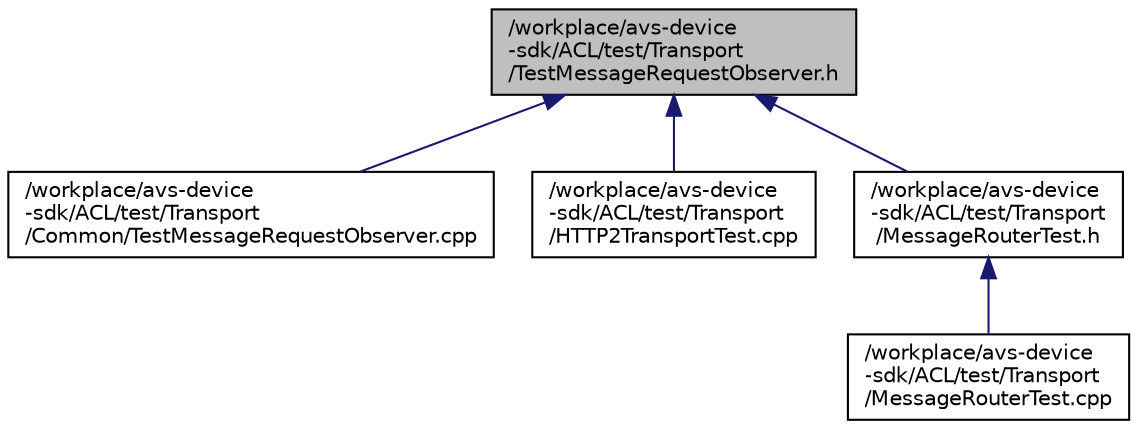 digraph "/workplace/avs-device-sdk/ACL/test/Transport/TestMessageRequestObserver.h"
{
  edge [fontname="Helvetica",fontsize="10",labelfontname="Helvetica",labelfontsize="10"];
  node [fontname="Helvetica",fontsize="10",shape=record];
  Node5 [label="/workplace/avs-device\l-sdk/ACL/test/Transport\l/TestMessageRequestObserver.h",height=0.2,width=0.4,color="black", fillcolor="grey75", style="filled", fontcolor="black"];
  Node5 -> Node6 [dir="back",color="midnightblue",fontsize="10",style="solid",fontname="Helvetica"];
  Node6 [label="/workplace/avs-device\l-sdk/ACL/test/Transport\l/Common/TestMessageRequestObserver.cpp",height=0.2,width=0.4,color="black", fillcolor="white", style="filled",URL="$_test_message_request_observer_8cpp.html"];
  Node5 -> Node7 [dir="back",color="midnightblue",fontsize="10",style="solid",fontname="Helvetica"];
  Node7 [label="/workplace/avs-device\l-sdk/ACL/test/Transport\l/HTTP2TransportTest.cpp",height=0.2,width=0.4,color="black", fillcolor="white", style="filled",URL="$_h_t_t_p2_transport_test_8cpp.html"];
  Node5 -> Node8 [dir="back",color="midnightblue",fontsize="10",style="solid",fontname="Helvetica"];
  Node8 [label="/workplace/avs-device\l-sdk/ACL/test/Transport\l/MessageRouterTest.h",height=0.2,width=0.4,color="black", fillcolor="white", style="filled",URL="$_message_router_test_8h.html"];
  Node8 -> Node9 [dir="back",color="midnightblue",fontsize="10",style="solid",fontname="Helvetica"];
  Node9 [label="/workplace/avs-device\l-sdk/ACL/test/Transport\l/MessageRouterTest.cpp",height=0.2,width=0.4,color="black", fillcolor="white", style="filled",URL="$_message_router_test_8cpp.html"];
}
